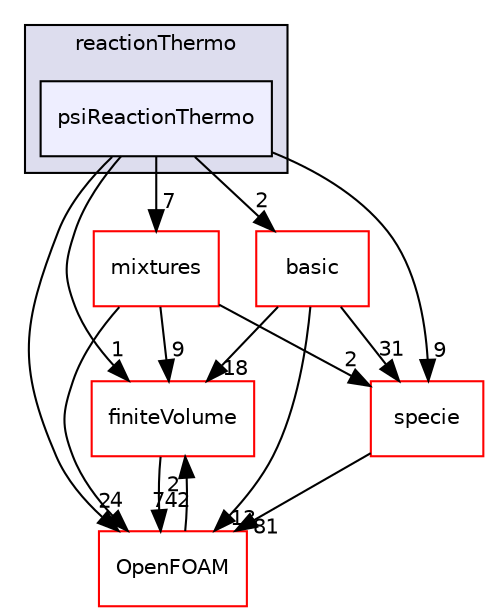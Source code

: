 digraph "src/thermophysicalModels/reactionThermo/psiReactionThermo" {
  bgcolor=transparent;
  compound=true
  node [ fontsize="10", fontname="Helvetica"];
  edge [ labelfontsize="10", labelfontname="Helvetica"];
  subgraph clusterdir_87c7a4a86ffb283740ec390ea55551cb {
    graph [ bgcolor="#ddddee", pencolor="black", label="reactionThermo" fontname="Helvetica", fontsize="10", URL="dir_87c7a4a86ffb283740ec390ea55551cb.html"]
  dir_06f148173e18b30571767a4646427f53 [shape=box, label="psiReactionThermo", style="filled", fillcolor="#eeeeff", pencolor="black", URL="dir_06f148173e18b30571767a4646427f53.html"];
  }
  dir_4c3899116fa10d6c6748b991d6c665d1 [shape=box label="mixtures" color="red" URL="dir_4c3899116fa10d6c6748b991d6c665d1.html"];
  dir_9bd15774b555cf7259a6fa18f99fe99b [shape=box label="finiteVolume" color="red" URL="dir_9bd15774b555cf7259a6fa18f99fe99b.html"];
  dir_5c4bf53b114f4c9237cd4ef0431fc9bd [shape=box label="specie" color="red" URL="dir_5c4bf53b114f4c9237cd4ef0431fc9bd.html"];
  dir_c5473ff19b20e6ec4dfe5c310b3778a8 [shape=box label="OpenFOAM" color="red" URL="dir_c5473ff19b20e6ec4dfe5c310b3778a8.html"];
  dir_38cb9973e0eaf6834e10b18bff965c4b [shape=box label="basic" color="red" URL="dir_38cb9973e0eaf6834e10b18bff965c4b.html"];
  dir_4c3899116fa10d6c6748b991d6c665d1->dir_9bd15774b555cf7259a6fa18f99fe99b [headlabel="9", labeldistance=1.5 headhref="dir_002837_000894.html"];
  dir_4c3899116fa10d6c6748b991d6c665d1->dir_5c4bf53b114f4c9237cd4ef0431fc9bd [headlabel="2", labeldistance=1.5 headhref="dir_002837_001237.html"];
  dir_4c3899116fa10d6c6748b991d6c665d1->dir_c5473ff19b20e6ec4dfe5c310b3778a8 [headlabel="4", labeldistance=1.5 headhref="dir_002837_001892.html"];
  dir_9bd15774b555cf7259a6fa18f99fe99b->dir_c5473ff19b20e6ec4dfe5c310b3778a8 [headlabel="742", labeldistance=1.5 headhref="dir_000894_001892.html"];
  dir_5c4bf53b114f4c9237cd4ef0431fc9bd->dir_c5473ff19b20e6ec4dfe5c310b3778a8 [headlabel="81", labeldistance=1.5 headhref="dir_001237_001892.html"];
  dir_c5473ff19b20e6ec4dfe5c310b3778a8->dir_9bd15774b555cf7259a6fa18f99fe99b [headlabel="2", labeldistance=1.5 headhref="dir_001892_000894.html"];
  dir_06f148173e18b30571767a4646427f53->dir_4c3899116fa10d6c6748b991d6c665d1 [headlabel="7", labeldistance=1.5 headhref="dir_002849_002837.html"];
  dir_06f148173e18b30571767a4646427f53->dir_9bd15774b555cf7259a6fa18f99fe99b [headlabel="1", labeldistance=1.5 headhref="dir_002849_000894.html"];
  dir_06f148173e18b30571767a4646427f53->dir_5c4bf53b114f4c9237cd4ef0431fc9bd [headlabel="9", labeldistance=1.5 headhref="dir_002849_001237.html"];
  dir_06f148173e18b30571767a4646427f53->dir_c5473ff19b20e6ec4dfe5c310b3778a8 [headlabel="2", labeldistance=1.5 headhref="dir_002849_001892.html"];
  dir_06f148173e18b30571767a4646427f53->dir_38cb9973e0eaf6834e10b18bff965c4b [headlabel="2", labeldistance=1.5 headhref="dir_002849_002716.html"];
  dir_38cb9973e0eaf6834e10b18bff965c4b->dir_9bd15774b555cf7259a6fa18f99fe99b [headlabel="18", labeldistance=1.5 headhref="dir_002716_000894.html"];
  dir_38cb9973e0eaf6834e10b18bff965c4b->dir_5c4bf53b114f4c9237cd4ef0431fc9bd [headlabel="31", labeldistance=1.5 headhref="dir_002716_001237.html"];
  dir_38cb9973e0eaf6834e10b18bff965c4b->dir_c5473ff19b20e6ec4dfe5c310b3778a8 [headlabel="13", labeldistance=1.5 headhref="dir_002716_001892.html"];
}
